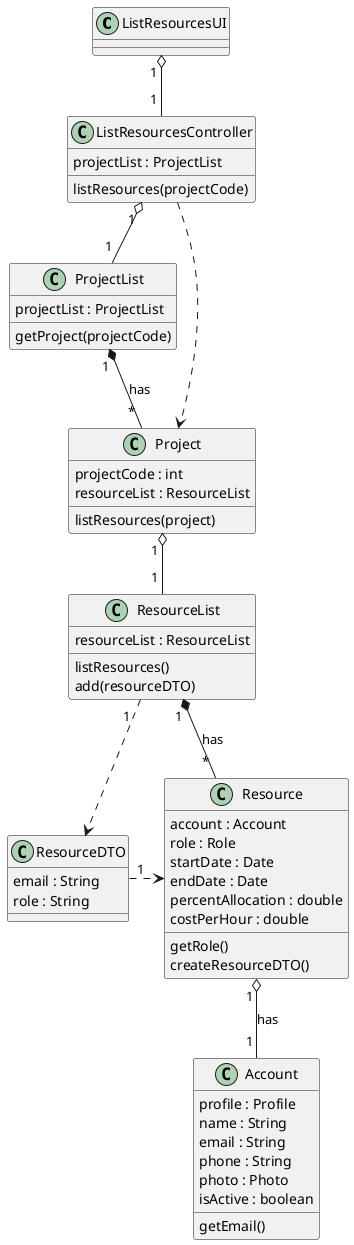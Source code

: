 @startuml

class ListResourcesUI {
}

class ListResourcesController{
projectList : ProjectList
listResources(projectCode)
}

class ProjectList{
projectList : ProjectList
getProject(projectCode)
}

class Project {
projectCode : int
resourceList : ResourceList
listResources(project)
}

class ResourceList{
resourceList : ResourceList
listResources()
add(resourceDTO)
}

class ResourceDTO {
email : String
role : String
}

class Resource {
account : Account
role : Role
startDate : Date
endDate : Date
percentAllocation : double
costPerHour : double
getRole()
createResourceDTO()
}

class Account {
profile : Profile
name : String
email : String
phone : String
photo : Photo
isActive : boolean
getEmail()
}

ListResourcesUI "1 " o-- "1 " ListResourcesController
ListResourcesController "1 " o-- "1 " ProjectList
ListResourcesController ..> Project
ProjectList "1 " *-- " * " Project : has
Project "1 " o-- "1 " ResourceList
ResourceList "1  " ..> ResourceDTO
ResourceDTO "1" .right.> Resource
ResourceList "1 " *-- " * " Resource : has
Resource "1 " o-- "1 " Account : has

@enduml